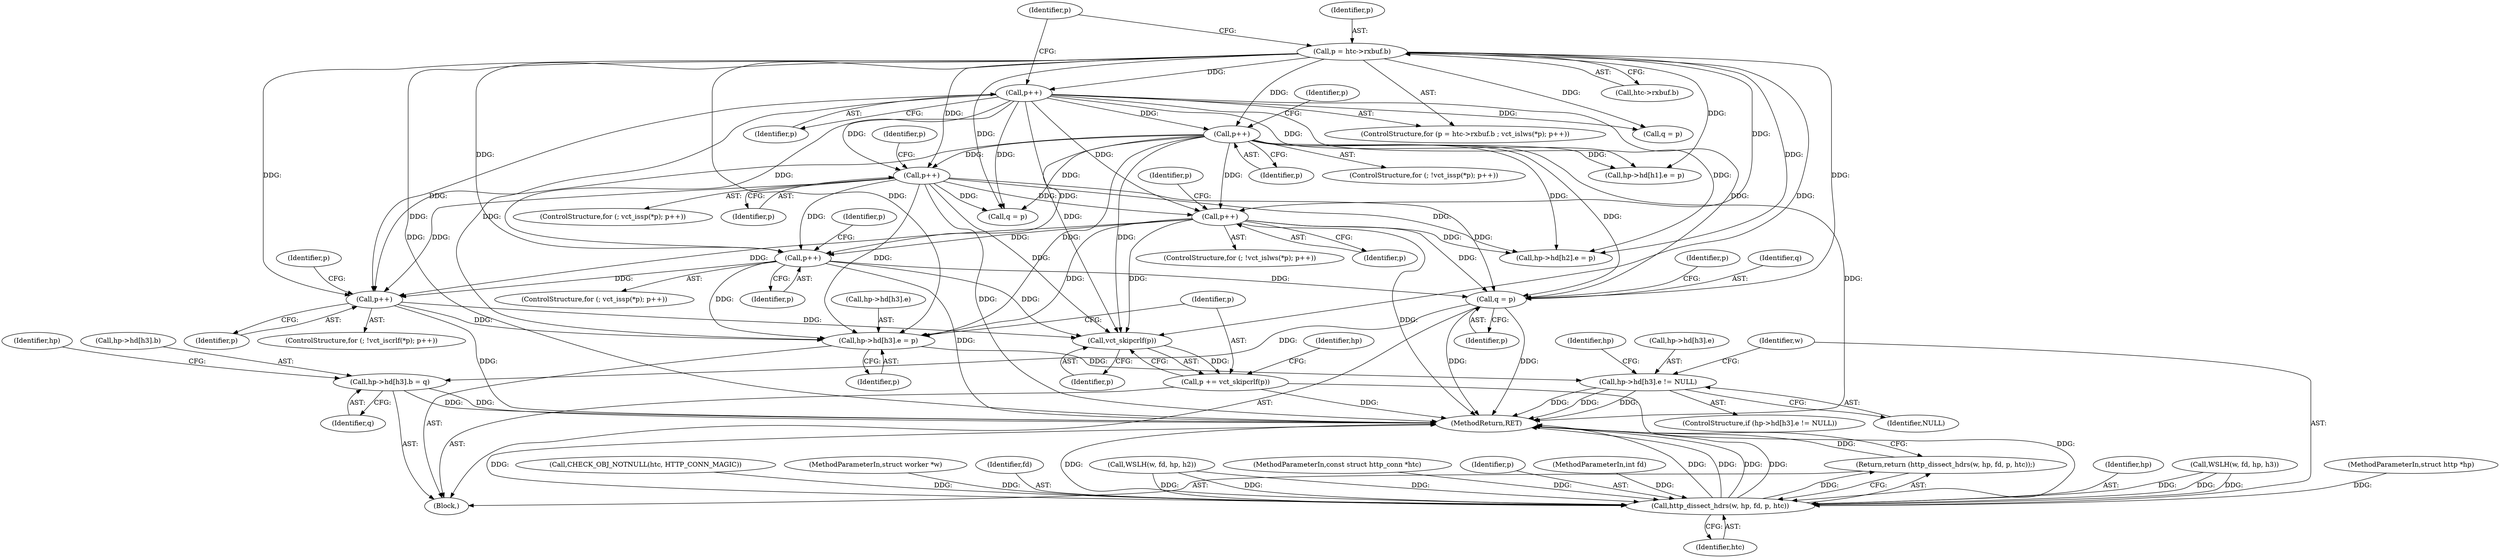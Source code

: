 digraph "0_Varnish-Cache_85e8468bec9416bd7e16b0d80cb820ecd2b330c3_0@pointer" {
"1000240" [label="(Call,p++)"];
"1000199" [label="(Call,p++)"];
"1000182" [label="(Call,p++)"];
"1000151" [label="(Call,p++)"];
"1000140" [label="(Call,p++)"];
"1000130" [label="(Call,p = htc->rxbuf.b)"];
"1000249" [label="(Call,q = p)"];
"1000276" [label="(Call,hp->hd[h3].b = q)"];
"1000263" [label="(Call,p++)"];
"1000285" [label="(Call,hp->hd[h3].e = p)"];
"1000329" [label="(Call,hp->hd[h3].e != NULL)"];
"1000296" [label="(Call,vct_skipcrlf(p))"];
"1000294" [label="(Call,p += vct_skipcrlf(p))"];
"1000355" [label="(Call,http_dissect_hdrs(w, hp, fd, p, htc))"];
"1000354" [label="(Return,return (http_dissect_hdrs(w, hp, fd, p, htc));)"];
"1000249" [label="(Call,q = p)"];
"1000357" [label="(Identifier,hp)"];
"1000141" [label="(Identifier,p)"];
"1000239" [label="(Identifier,p)"];
"1000191" [label="(Call,q = p)"];
"1000361" [label="(MethodReturn,RET)"];
"1000139" [label="(Identifier,p)"];
"1000294" [label="(Call,p += vct_skipcrlf(p))"];
"1000263" [label="(Call,p++)"];
"1000344" [label="(Identifier,hp)"];
"1000240" [label="(Call,p++)"];
"1000194" [label="(ControlStructure,for (; !vct_islws(*p); p++))"];
"1000276" [label="(Call,hp->hd[h3].b = q)"];
"1000349" [label="(Call,WSLH(w, fd, hp, h3))"];
"1000151" [label="(Call,p++)"];
"1000295" [label="(Identifier,p)"];
"1000116" [label="(Block,)"];
"1000236" [label="(ControlStructure,for (; vct_issp(*p); p++))"];
"1000277" [label="(Call,hp->hd[h3].b)"];
"1000296" [label="(Call,vct_skipcrlf(p))"];
"1000297" [label="(Identifier,p)"];
"1000241" [label="(Identifier,p)"];
"1000251" [label="(Identifier,p)"];
"1000199" [label="(Call,p++)"];
"1000200" [label="(Identifier,p)"];
"1000131" [label="(Identifier,p)"];
"1000152" [label="(Identifier,p)"];
"1000337" [label="(Identifier,NULL)"];
"1000130" [label="(Call,p = htc->rxbuf.b)"];
"1000360" [label="(Identifier,htc)"];
"1000132" [label="(Call,htc->rxbuf.b)"];
"1000264" [label="(Identifier,p)"];
"1000328" [label="(ControlStructure,if (hp->hd[h3].e != NULL))"];
"1000217" [label="(Call,hp->hd[h2].e = p)"];
"1000262" [label="(Identifier,p)"];
"1000111" [label="(MethodParameterIn,struct http *hp)"];
"1000119" [label="(Call,CHECK_OBJ_NOTNULL(htc, HTTP_CONN_MAGIC))"];
"1000109" [label="(MethodParameterIn,struct worker *w)"];
"1000289" [label="(Identifier,hp)"];
"1000258" [label="(ControlStructure,for (; !vct_iscrlf(*p); p++))"];
"1000150" [label="(Identifier,p)"];
"1000129" [label="(ControlStructure,for (p = htc->rxbuf.b ; vct_islws(*p); p++))"];
"1000256" [label="(Identifier,p)"];
"1000355" [label="(Call,http_dissect_hdrs(w, hp, fd, p, htc))"];
"1000286" [label="(Call,hp->hd[h3].e)"];
"1000146" [label="(ControlStructure,for (; !vct_issp(*p); p++))"];
"1000143" [label="(Call,q = p)"];
"1000181" [label="(Identifier,p)"];
"1000358" [label="(Identifier,fd)"];
"1000329" [label="(Call,hp->hd[h3].e != NULL)"];
"1000169" [label="(Call,hp->hd[h1].e = p)"];
"1000182" [label="(Call,p++)"];
"1000356" [label="(Identifier,w)"];
"1000284" [label="(Identifier,q)"];
"1000323" [label="(Call,WSLH(w, fd, hp, h2))"];
"1000354" [label="(Return,return (http_dissect_hdrs(w, hp, fd, p, htc));)"];
"1000293" [label="(Identifier,p)"];
"1000112" [label="(MethodParameterIn,const struct http_conn *htc)"];
"1000303" [label="(Identifier,hp)"];
"1000198" [label="(Identifier,p)"];
"1000183" [label="(Identifier,p)"];
"1000359" [label="(Identifier,p)"];
"1000110" [label="(MethodParameterIn,int fd)"];
"1000140" [label="(Call,p++)"];
"1000285" [label="(Call,hp->hd[h3].e = p)"];
"1000178" [label="(ControlStructure,for (; vct_issp(*p); p++))"];
"1000330" [label="(Call,hp->hd[h3].e)"];
"1000250" [label="(Identifier,q)"];
"1000240" -> "1000236"  [label="AST: "];
"1000240" -> "1000241"  [label="CFG: "];
"1000241" -> "1000240"  [label="AST: "];
"1000239" -> "1000240"  [label="CFG: "];
"1000240" -> "1000361"  [label="DDG: "];
"1000199" -> "1000240"  [label="DDG: "];
"1000182" -> "1000240"  [label="DDG: "];
"1000151" -> "1000240"  [label="DDG: "];
"1000140" -> "1000240"  [label="DDG: "];
"1000130" -> "1000240"  [label="DDG: "];
"1000240" -> "1000249"  [label="DDG: "];
"1000240" -> "1000263"  [label="DDG: "];
"1000240" -> "1000285"  [label="DDG: "];
"1000240" -> "1000296"  [label="DDG: "];
"1000199" -> "1000194"  [label="AST: "];
"1000199" -> "1000200"  [label="CFG: "];
"1000200" -> "1000199"  [label="AST: "];
"1000198" -> "1000199"  [label="CFG: "];
"1000199" -> "1000361"  [label="DDG: "];
"1000182" -> "1000199"  [label="DDG: "];
"1000151" -> "1000199"  [label="DDG: "];
"1000140" -> "1000199"  [label="DDG: "];
"1000130" -> "1000199"  [label="DDG: "];
"1000199" -> "1000217"  [label="DDG: "];
"1000199" -> "1000249"  [label="DDG: "];
"1000199" -> "1000263"  [label="DDG: "];
"1000199" -> "1000285"  [label="DDG: "];
"1000199" -> "1000296"  [label="DDG: "];
"1000182" -> "1000178"  [label="AST: "];
"1000182" -> "1000183"  [label="CFG: "];
"1000183" -> "1000182"  [label="AST: "];
"1000181" -> "1000182"  [label="CFG: "];
"1000182" -> "1000361"  [label="DDG: "];
"1000151" -> "1000182"  [label="DDG: "];
"1000140" -> "1000182"  [label="DDG: "];
"1000130" -> "1000182"  [label="DDG: "];
"1000182" -> "1000191"  [label="DDG: "];
"1000182" -> "1000217"  [label="DDG: "];
"1000182" -> "1000249"  [label="DDG: "];
"1000182" -> "1000263"  [label="DDG: "];
"1000182" -> "1000285"  [label="DDG: "];
"1000182" -> "1000296"  [label="DDG: "];
"1000151" -> "1000146"  [label="AST: "];
"1000151" -> "1000152"  [label="CFG: "];
"1000152" -> "1000151"  [label="AST: "];
"1000150" -> "1000151"  [label="CFG: "];
"1000151" -> "1000361"  [label="DDG: "];
"1000140" -> "1000151"  [label="DDG: "];
"1000130" -> "1000151"  [label="DDG: "];
"1000151" -> "1000169"  [label="DDG: "];
"1000151" -> "1000191"  [label="DDG: "];
"1000151" -> "1000217"  [label="DDG: "];
"1000151" -> "1000249"  [label="DDG: "];
"1000151" -> "1000263"  [label="DDG: "];
"1000151" -> "1000285"  [label="DDG: "];
"1000151" -> "1000296"  [label="DDG: "];
"1000140" -> "1000129"  [label="AST: "];
"1000140" -> "1000141"  [label="CFG: "];
"1000141" -> "1000140"  [label="AST: "];
"1000139" -> "1000140"  [label="CFG: "];
"1000130" -> "1000140"  [label="DDG: "];
"1000140" -> "1000143"  [label="DDG: "];
"1000140" -> "1000169"  [label="DDG: "];
"1000140" -> "1000191"  [label="DDG: "];
"1000140" -> "1000217"  [label="DDG: "];
"1000140" -> "1000249"  [label="DDG: "];
"1000140" -> "1000263"  [label="DDG: "];
"1000140" -> "1000285"  [label="DDG: "];
"1000140" -> "1000296"  [label="DDG: "];
"1000130" -> "1000129"  [label="AST: "];
"1000130" -> "1000132"  [label="CFG: "];
"1000131" -> "1000130"  [label="AST: "];
"1000132" -> "1000130"  [label="AST: "];
"1000139" -> "1000130"  [label="CFG: "];
"1000130" -> "1000361"  [label="DDG: "];
"1000130" -> "1000143"  [label="DDG: "];
"1000130" -> "1000169"  [label="DDG: "];
"1000130" -> "1000191"  [label="DDG: "];
"1000130" -> "1000217"  [label="DDG: "];
"1000130" -> "1000249"  [label="DDG: "];
"1000130" -> "1000263"  [label="DDG: "];
"1000130" -> "1000285"  [label="DDG: "];
"1000130" -> "1000296"  [label="DDG: "];
"1000249" -> "1000116"  [label="AST: "];
"1000249" -> "1000251"  [label="CFG: "];
"1000250" -> "1000249"  [label="AST: "];
"1000251" -> "1000249"  [label="AST: "];
"1000256" -> "1000249"  [label="CFG: "];
"1000249" -> "1000361"  [label="DDG: "];
"1000249" -> "1000361"  [label="DDG: "];
"1000249" -> "1000276"  [label="DDG: "];
"1000276" -> "1000116"  [label="AST: "];
"1000276" -> "1000284"  [label="CFG: "];
"1000277" -> "1000276"  [label="AST: "];
"1000284" -> "1000276"  [label="AST: "];
"1000289" -> "1000276"  [label="CFG: "];
"1000276" -> "1000361"  [label="DDG: "];
"1000276" -> "1000361"  [label="DDG: "];
"1000263" -> "1000258"  [label="AST: "];
"1000263" -> "1000264"  [label="CFG: "];
"1000264" -> "1000263"  [label="AST: "];
"1000262" -> "1000263"  [label="CFG: "];
"1000263" -> "1000361"  [label="DDG: "];
"1000263" -> "1000285"  [label="DDG: "];
"1000263" -> "1000296"  [label="DDG: "];
"1000285" -> "1000116"  [label="AST: "];
"1000285" -> "1000293"  [label="CFG: "];
"1000286" -> "1000285"  [label="AST: "];
"1000293" -> "1000285"  [label="AST: "];
"1000295" -> "1000285"  [label="CFG: "];
"1000285" -> "1000329"  [label="DDG: "];
"1000329" -> "1000328"  [label="AST: "];
"1000329" -> "1000337"  [label="CFG: "];
"1000330" -> "1000329"  [label="AST: "];
"1000337" -> "1000329"  [label="AST: "];
"1000344" -> "1000329"  [label="CFG: "];
"1000356" -> "1000329"  [label="CFG: "];
"1000329" -> "1000361"  [label="DDG: "];
"1000329" -> "1000361"  [label="DDG: "];
"1000329" -> "1000361"  [label="DDG: "];
"1000296" -> "1000294"  [label="AST: "];
"1000296" -> "1000297"  [label="CFG: "];
"1000297" -> "1000296"  [label="AST: "];
"1000294" -> "1000296"  [label="CFG: "];
"1000296" -> "1000294"  [label="DDG: "];
"1000294" -> "1000116"  [label="AST: "];
"1000295" -> "1000294"  [label="AST: "];
"1000303" -> "1000294"  [label="CFG: "];
"1000294" -> "1000361"  [label="DDG: "];
"1000294" -> "1000355"  [label="DDG: "];
"1000355" -> "1000354"  [label="AST: "];
"1000355" -> "1000360"  [label="CFG: "];
"1000356" -> "1000355"  [label="AST: "];
"1000357" -> "1000355"  [label="AST: "];
"1000358" -> "1000355"  [label="AST: "];
"1000359" -> "1000355"  [label="AST: "];
"1000360" -> "1000355"  [label="AST: "];
"1000354" -> "1000355"  [label="CFG: "];
"1000355" -> "1000361"  [label="DDG: "];
"1000355" -> "1000361"  [label="DDG: "];
"1000355" -> "1000361"  [label="DDG: "];
"1000355" -> "1000361"  [label="DDG: "];
"1000355" -> "1000361"  [label="DDG: "];
"1000355" -> "1000361"  [label="DDG: "];
"1000355" -> "1000354"  [label="DDG: "];
"1000349" -> "1000355"  [label="DDG: "];
"1000349" -> "1000355"  [label="DDG: "];
"1000349" -> "1000355"  [label="DDG: "];
"1000323" -> "1000355"  [label="DDG: "];
"1000323" -> "1000355"  [label="DDG: "];
"1000323" -> "1000355"  [label="DDG: "];
"1000109" -> "1000355"  [label="DDG: "];
"1000111" -> "1000355"  [label="DDG: "];
"1000110" -> "1000355"  [label="DDG: "];
"1000119" -> "1000355"  [label="DDG: "];
"1000112" -> "1000355"  [label="DDG: "];
"1000354" -> "1000116"  [label="AST: "];
"1000361" -> "1000354"  [label="CFG: "];
"1000354" -> "1000361"  [label="DDG: "];
}
